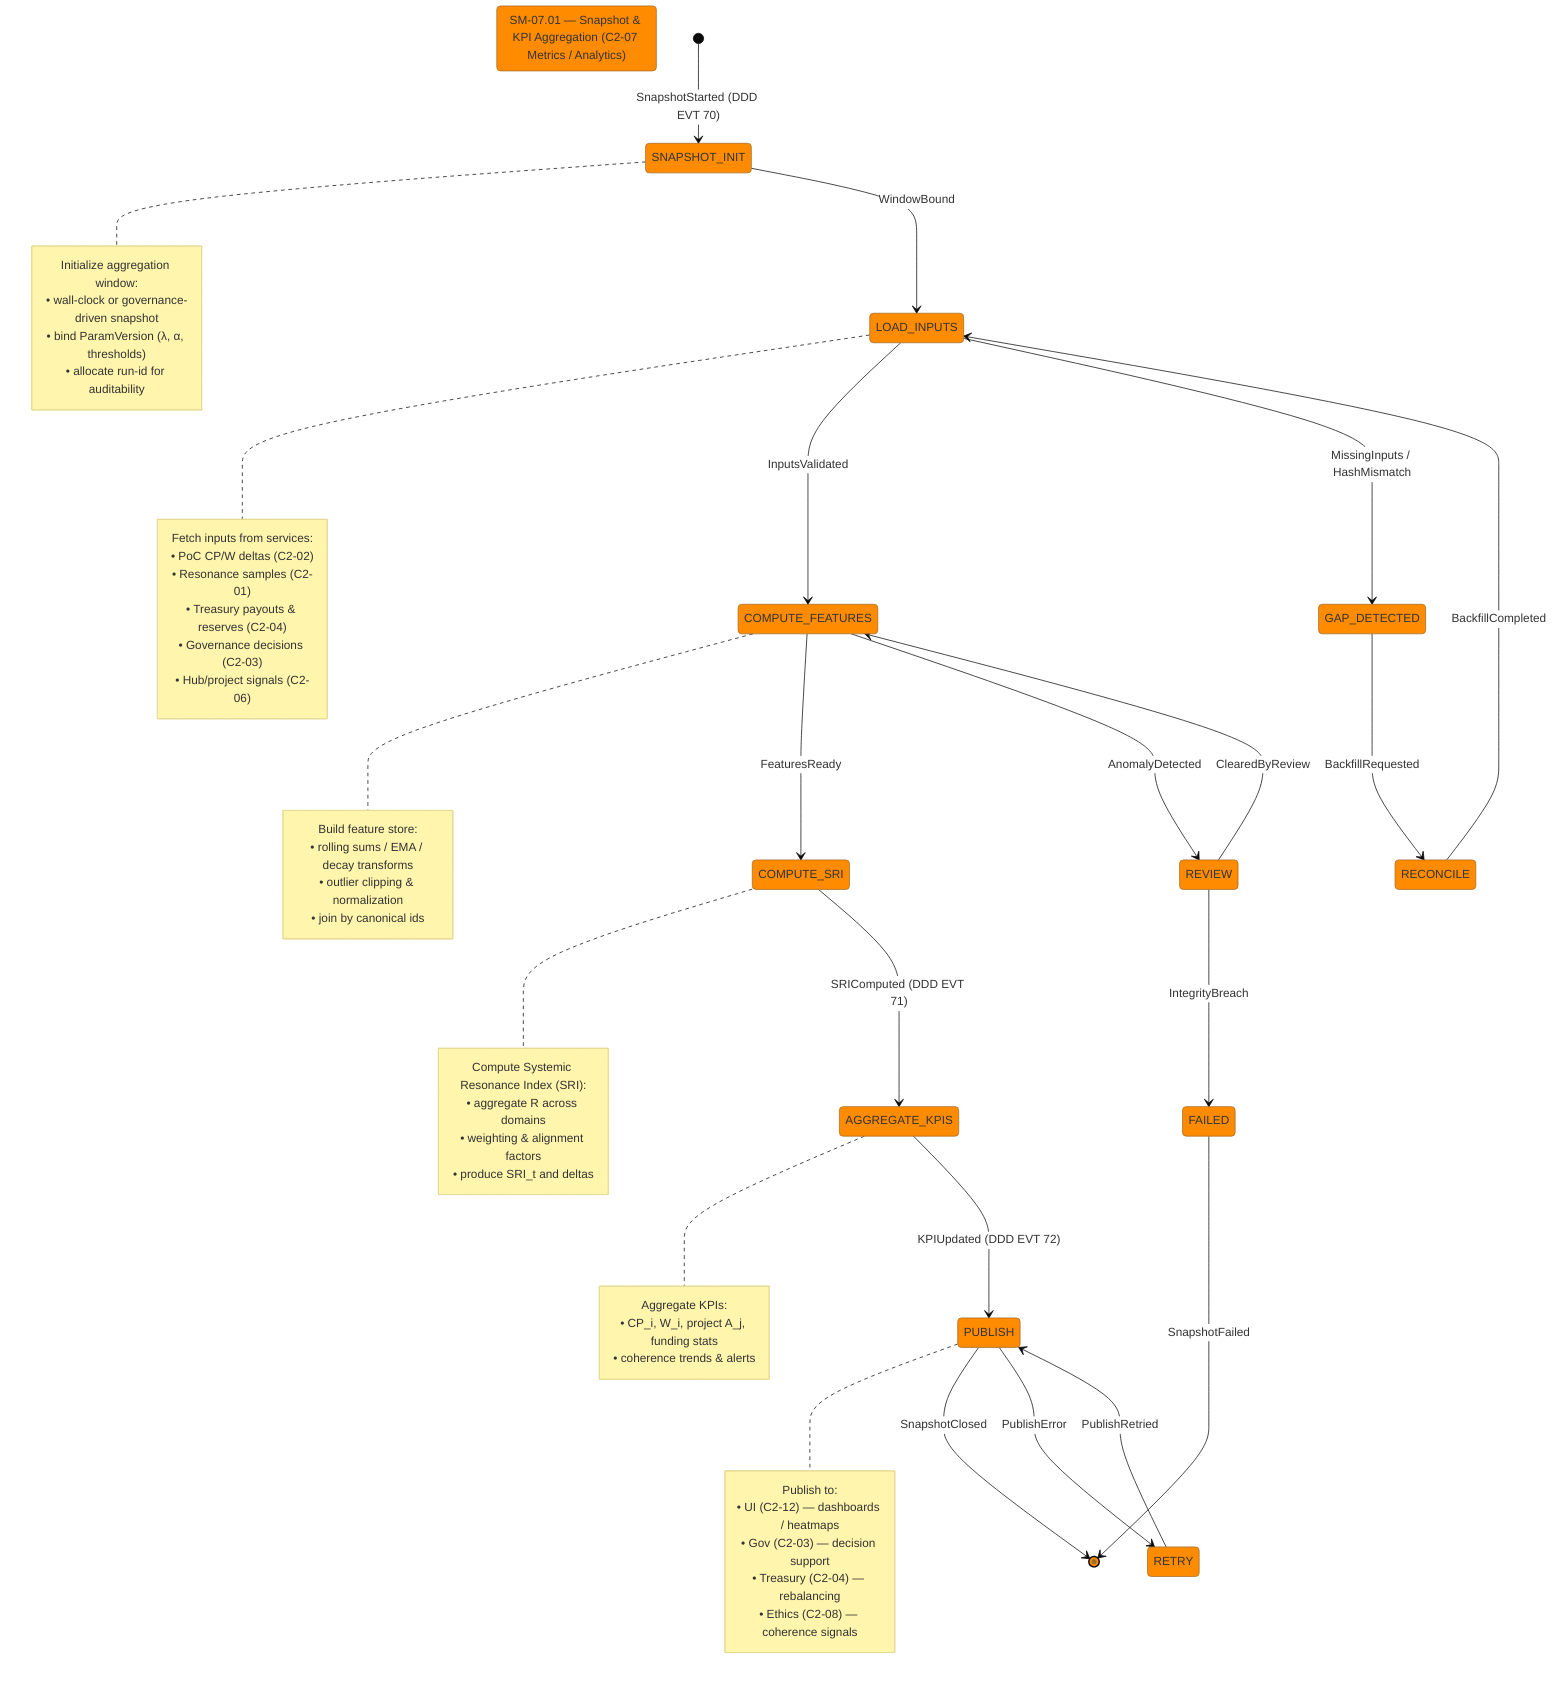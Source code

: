 %%{init: {'theme':'base','themeVariables':{ 'primaryColor':'#ff8b00','edgeLabelBackground':'#ffffff','tertiaryColor':'#fef3c7'}}}%%
stateDiagram-v2
title: SM-07.01 — Snapshot & KPI Aggregation (C2-07 Metrics / Analytics)

[*] --> SNAPSHOT_INIT : SnapshotStarted (DDD EVT 70)
note right of SNAPSHOT_INIT
  Initialize aggregation window:
  • wall-clock or governance-driven snapshot
  • bind ParamVersion (λ, α, thresholds)
  • allocate run-id for auditability
end note

SNAPSHOT_INIT --> LOAD_INPUTS : WindowBound
note right of LOAD_INPUTS
  Fetch inputs from services:
  • PoC CP/W deltas (C2-02)
  • Resonance samples (C2-01)
  • Treasury payouts & reserves (C2-04)
  • Governance decisions (C2-03)
  • Hub/project signals (C2-06)
end note

LOAD_INPUTS --> COMPUTE_FEATURES : InputsValidated
note right of COMPUTE_FEATURES
  Build feature store:
  • rolling sums / EMA / decay transforms
  • outlier clipping & normalization
  • join by canonical ids
end note

COMPUTE_FEATURES --> COMPUTE_SRI : FeaturesReady
note right of COMPUTE_SRI
  Compute Systemic Resonance Index (SRI):
  • aggregate R across domains
  • weighting & alignment factors
  • produce SRI_t and deltas
end note

COMPUTE_SRI --> AGGREGATE_KPIS : SRIComputed (DDD EVT 71)
note right of AGGREGATE_KPIS
  Aggregate KPIs:
  • CP_i, W_i, project A_j, funding stats
  • coherence trends & alerts
end note

AGGREGATE_KPIS --> PUBLISH : KPIUpdated (DDD EVT 72)
note right of PUBLISH
  Publish to:
  • UI (C2-12) — dashboards / heatmaps
  • Gov (C2-03) — decision support
  • Treasury (C2-04) — rebalancing
  • Ethics (C2-08) — coherence signals
end note

PUBLISH --> [*] : SnapshotClosed

%% ---- Integrity / reconciliation paths ----
LOAD_INPUTS --> GAP_DETECTED : MissingInputs / HashMismatch
GAP_DETECTED --> RECONCILE : BackfillRequested
RECONCILE --> LOAD_INPUTS : BackfillCompleted

COMPUTE_FEATURES --> REVIEW : AnomalyDetected
REVIEW --> COMPUTE_FEATURES : ClearedByReview
REVIEW --> FAILED : IntegrityBreach

PUBLISH --> RETRY : PublishError
RETRY --> PUBLISH : PublishRetried

FAILED --> [*] : SnapshotFailed

%% ===== Styling =====
classDef core fill:#ff8b00,stroke:#333,color:#fff,font-weight:bold;
class SNAPSHOT_INIT,LOAD_INPUTS,COMPUTE_FEATURES,COMPUTE_SRI,AGGREGATE_KPIS,PUBLISH,GAP_DETECTED,RECONCILE,REVIEW,RETRY,FAILED core;